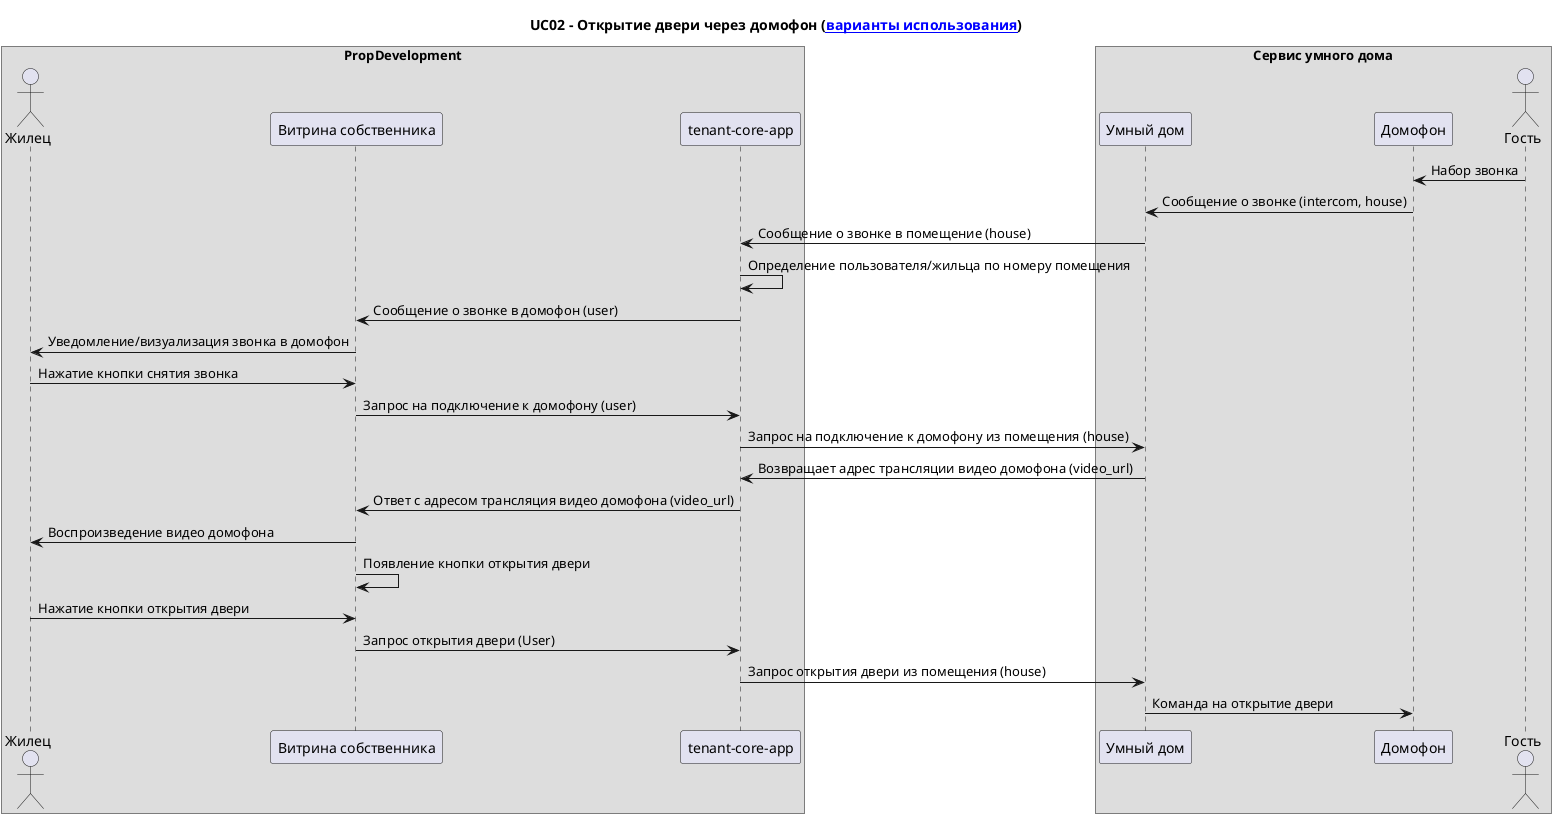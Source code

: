 @startuml

title UC02 - Открытие двери через домофон ([[./uc.puml варианты использования]])

box "PropDevelopment"
actor Жилец as Tenant
participant "Витрина собственника" as MobileApp
participant "tenant-core-app" as TenantCoreApp
end box
box "Сервис умного дома"
participant "Умный дом" as SmartHome
participant "Домофон" as Intercom
actor Гость as Guest
end box

Guest -> Intercom: Набор звонка
Intercom -> SmartHome: Сообщение о звонке (intercom, house)
SmartHome -> TenantCoreApp: Сообщение о звонке в помещение (house)
TenantCoreApp -> TenantCoreApp: Определение пользователя/жильца по номеру помещения
TenantCoreApp -> MobileApp: Сообщение о звонке в домофон (user)
MobileApp -> Tenant: Уведомление/визуализация звонка в домофон
Tenant -> MobileApp: Нажатие кнопки снятия звонка
MobileApp -> TenantCoreApp: Запрос на подключение к домофону (user)
TenantCoreApp -> SmartHome: Запрос на подключение к домофону из помещения (house)
SmartHome -> TenantCoreApp: Возвращает адрес трансляции видео домофона (video_url)
TenantCoreApp -> MobileApp: Ответ с адресом трансляция видео домофона (video_url)
MobileApp -> Tenant: Воспроизведение видео домофона
MobileApp -> MobileApp: Появление кнопки открытия двери
Tenant -> MobileApp: Нажатие кнопки открытия двери
MobileApp -> TenantCoreApp: Запрос открытия двери (User)
TenantCoreApp -> SmartHome: Запрос открытия двери из помещения (house)
SmartHome -> Intercom: Команда на открытие двери

@enduml
